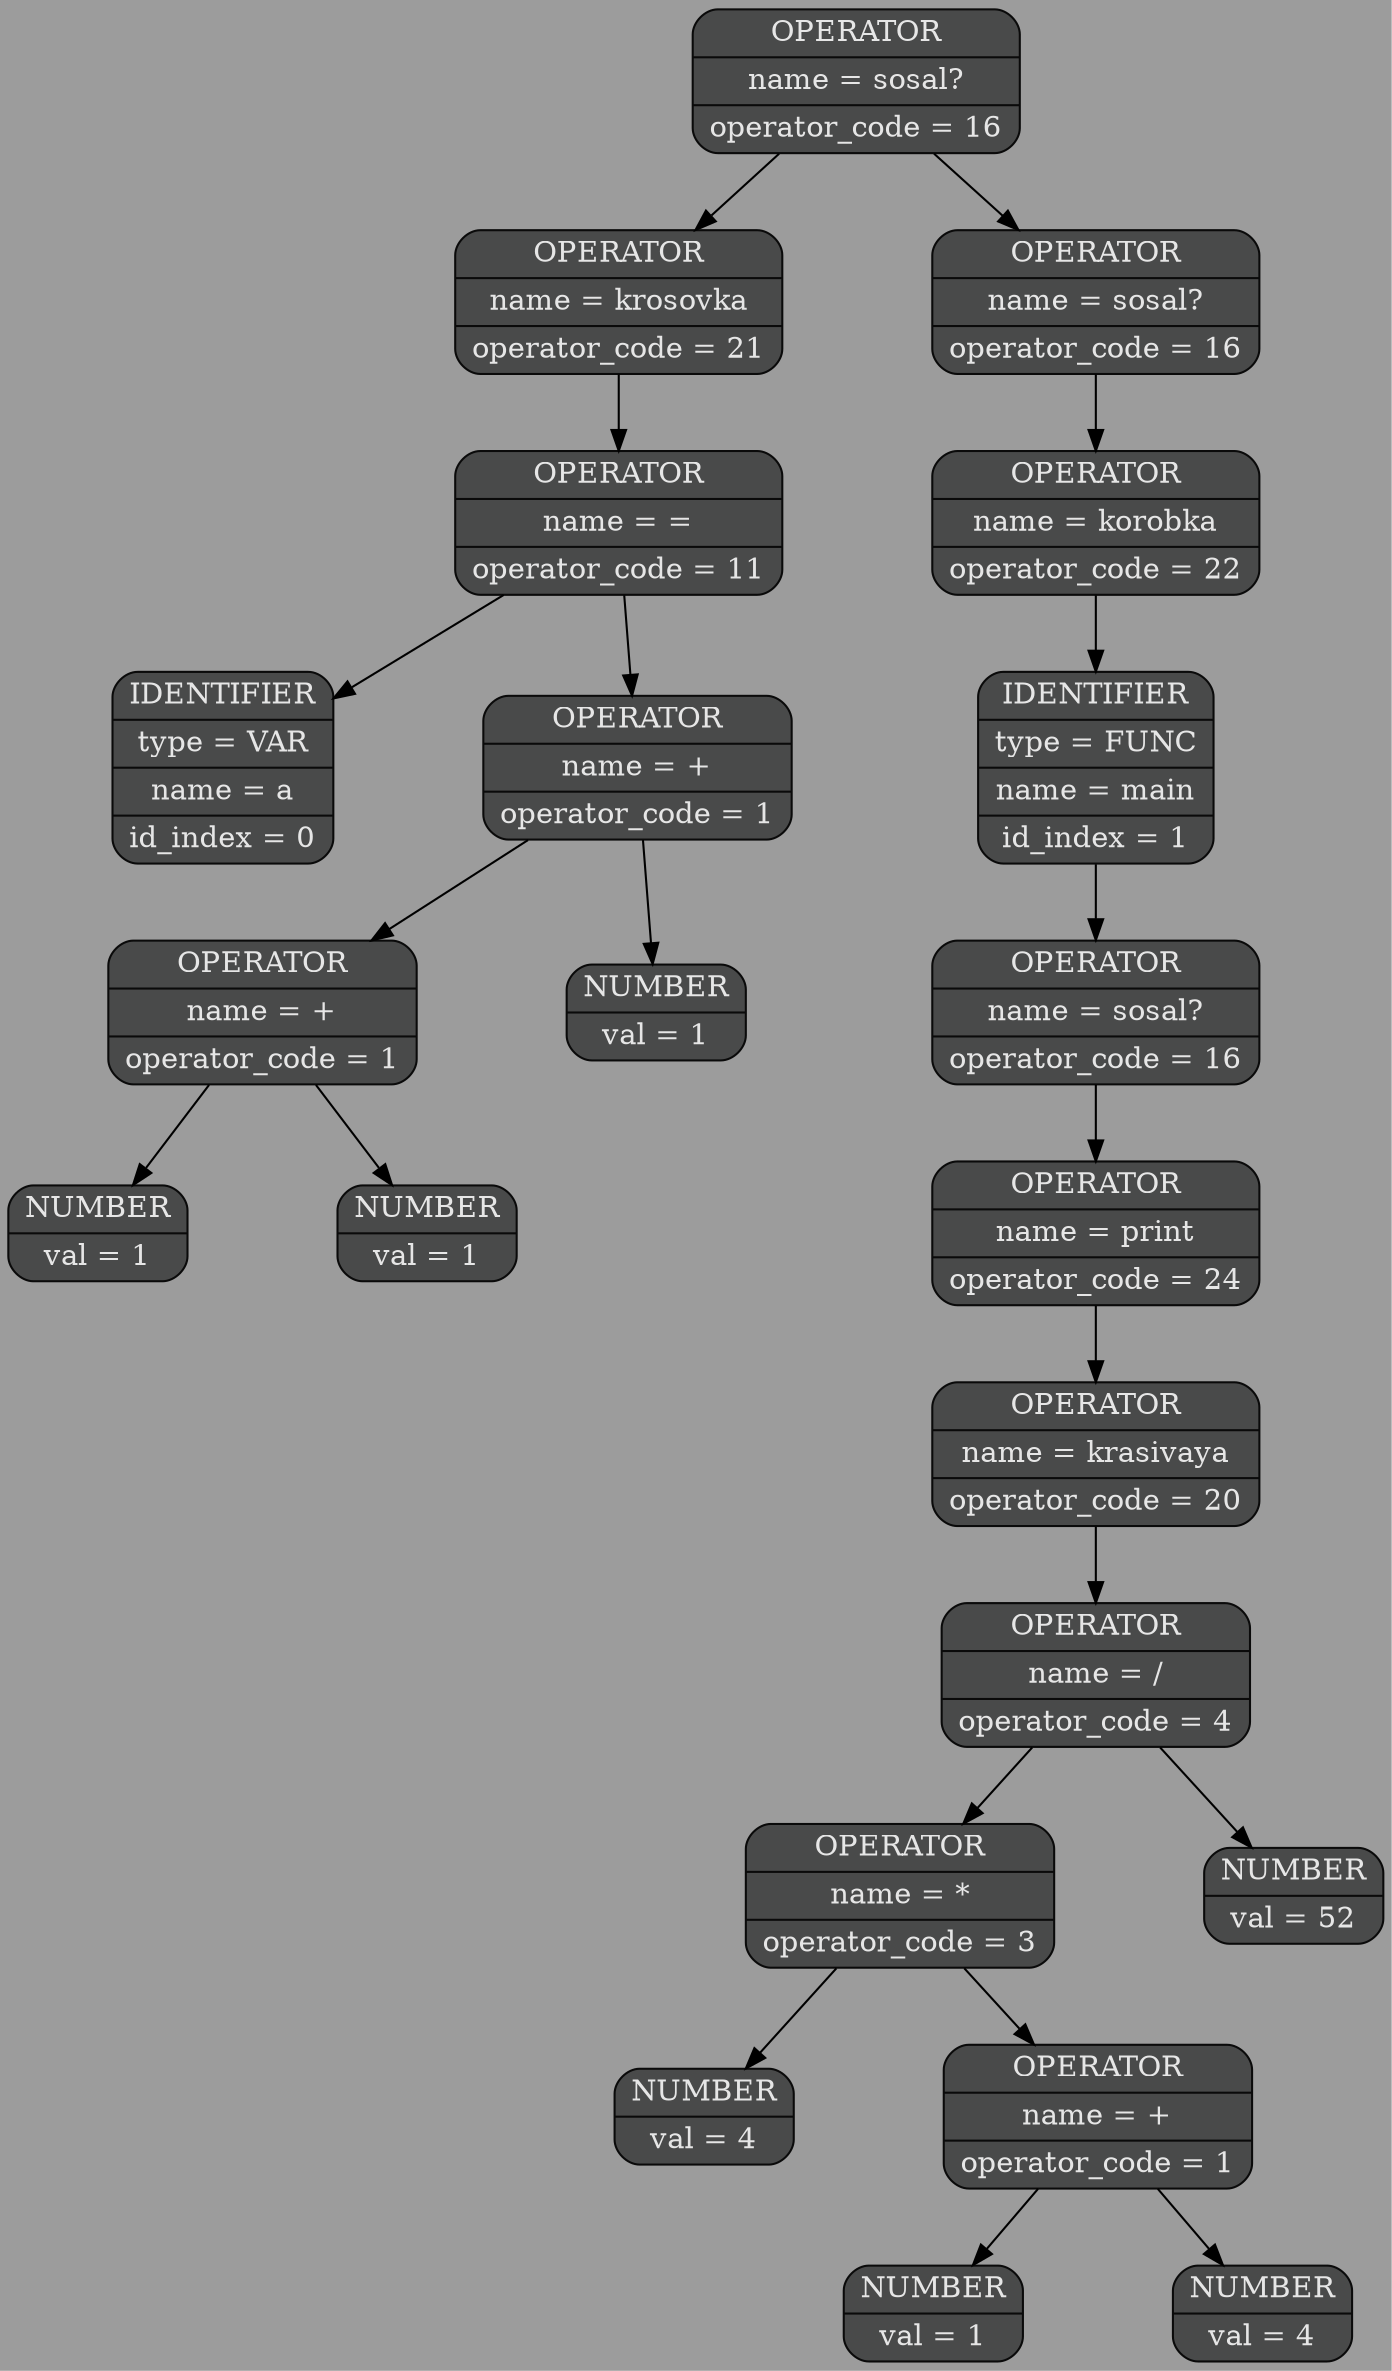 digraph G{
nodesep=1;
ranksep=0.5;
rankdir=HR;
node[style=filled, color="#0a0a0a", fillcolor="#494a4a",fontcolor="#e6e6e6", fontsize=14];
edge[color="#000000", fontsize=12, penwidth=1, fontcolor = "#49006a"];
bgcolor="#9c9c9c";
elem0x773ba3400010[shape="Mrecord", label= "{OPERATOR | name = sosal? | operator_code = 16}"];
elem0x773ba3400010->elem0x773ba3400038;elem0x773ba3400038[shape="Mrecord", label= "{OPERATOR | name = krosovka | operator_code = 21}"];
elem0x773ba3400038->elem0x773ba3400060;elem0x773ba3400060[shape="Mrecord", label= "{OPERATOR | name = = | operator_code = 11}"];
elem0x773ba3400060->elem0x773ba3400088;elem0x773ba3400088[shape="Mrecord", label= "{IDENTIFIER | type = VAR | name = a | id_index = 0}"];
elem0x773ba3400060->elem0x773ba34000b0;elem0x773ba34000b0[shape="Mrecord", label= "{OPERATOR | name = + | operator_code = 1}"];
elem0x773ba34000b0->elem0x773ba34000d8;elem0x773ba34000d8[shape="Mrecord", label= "{OPERATOR | name = + | operator_code = 1}"];
elem0x773ba34000d8->elem0x773ba3400100;elem0x773ba3400100[shape="Mrecord", label= "{NUMBER | val = 1}"];
elem0x773ba34000d8->elem0x773ba3400128;elem0x773ba3400128[shape="Mrecord", label= "{NUMBER | val = 1}"];
elem0x773ba34000b0->elem0x773ba3400150;elem0x773ba3400150[shape="Mrecord", label= "{NUMBER | val = 1}"];
elem0x773ba3400010->elem0x773ba3400178;elem0x773ba3400178[shape="Mrecord", label= "{OPERATOR | name = sosal? | operator_code = 16}"];
elem0x773ba3400178->elem0x773ba34001a0;elem0x773ba34001a0[shape="Mrecord", label= "{OPERATOR | name = korobka | operator_code = 22}"];
elem0x773ba34001a0->elem0x773ba34001c8;elem0x773ba34001c8[shape="Mrecord", label= "{IDENTIFIER | type = FUNC | name = main | id_index = 1}"];
elem0x773ba34001c8->elem0x773ba34001f0;elem0x773ba34001f0[shape="Mrecord", label= "{OPERATOR | name = sosal? | operator_code = 16}"];
elem0x773ba34001f0->elem0x773ba3400218;elem0x773ba3400218[shape="Mrecord", label= "{OPERATOR | name = print | operator_code = 24}"];
elem0x773ba3400218->elem0x773ba3400240;elem0x773ba3400240[shape="Mrecord", label= "{OPERATOR | name = krasivaya | operator_code = 20}"];
elem0x773ba3400240->elem0x773ba3400268;elem0x773ba3400268[shape="Mrecord", label= "{OPERATOR | name = / | operator_code = 4}"];
elem0x773ba3400268->elem0x773ba3400290;elem0x773ba3400290[shape="Mrecord", label= "{OPERATOR | name = * | operator_code = 3}"];
elem0x773ba3400290->elem0x773ba34002b8;elem0x773ba34002b8[shape="Mrecord", label= "{NUMBER | val = 4}"];
elem0x773ba3400290->elem0x773ba34002e0;elem0x773ba34002e0[shape="Mrecord", label= "{OPERATOR | name = + | operator_code = 1}"];
elem0x773ba34002e0->elem0x773ba3400308;elem0x773ba3400308[shape="Mrecord", label= "{NUMBER | val = 1}"];
elem0x773ba34002e0->elem0x773ba3400330;elem0x773ba3400330[shape="Mrecord", label= "{NUMBER | val = 4}"];
elem0x773ba3400268->elem0x773ba3400358;elem0x773ba3400358[shape="Mrecord", label= "{NUMBER | val = 52}"];
}
